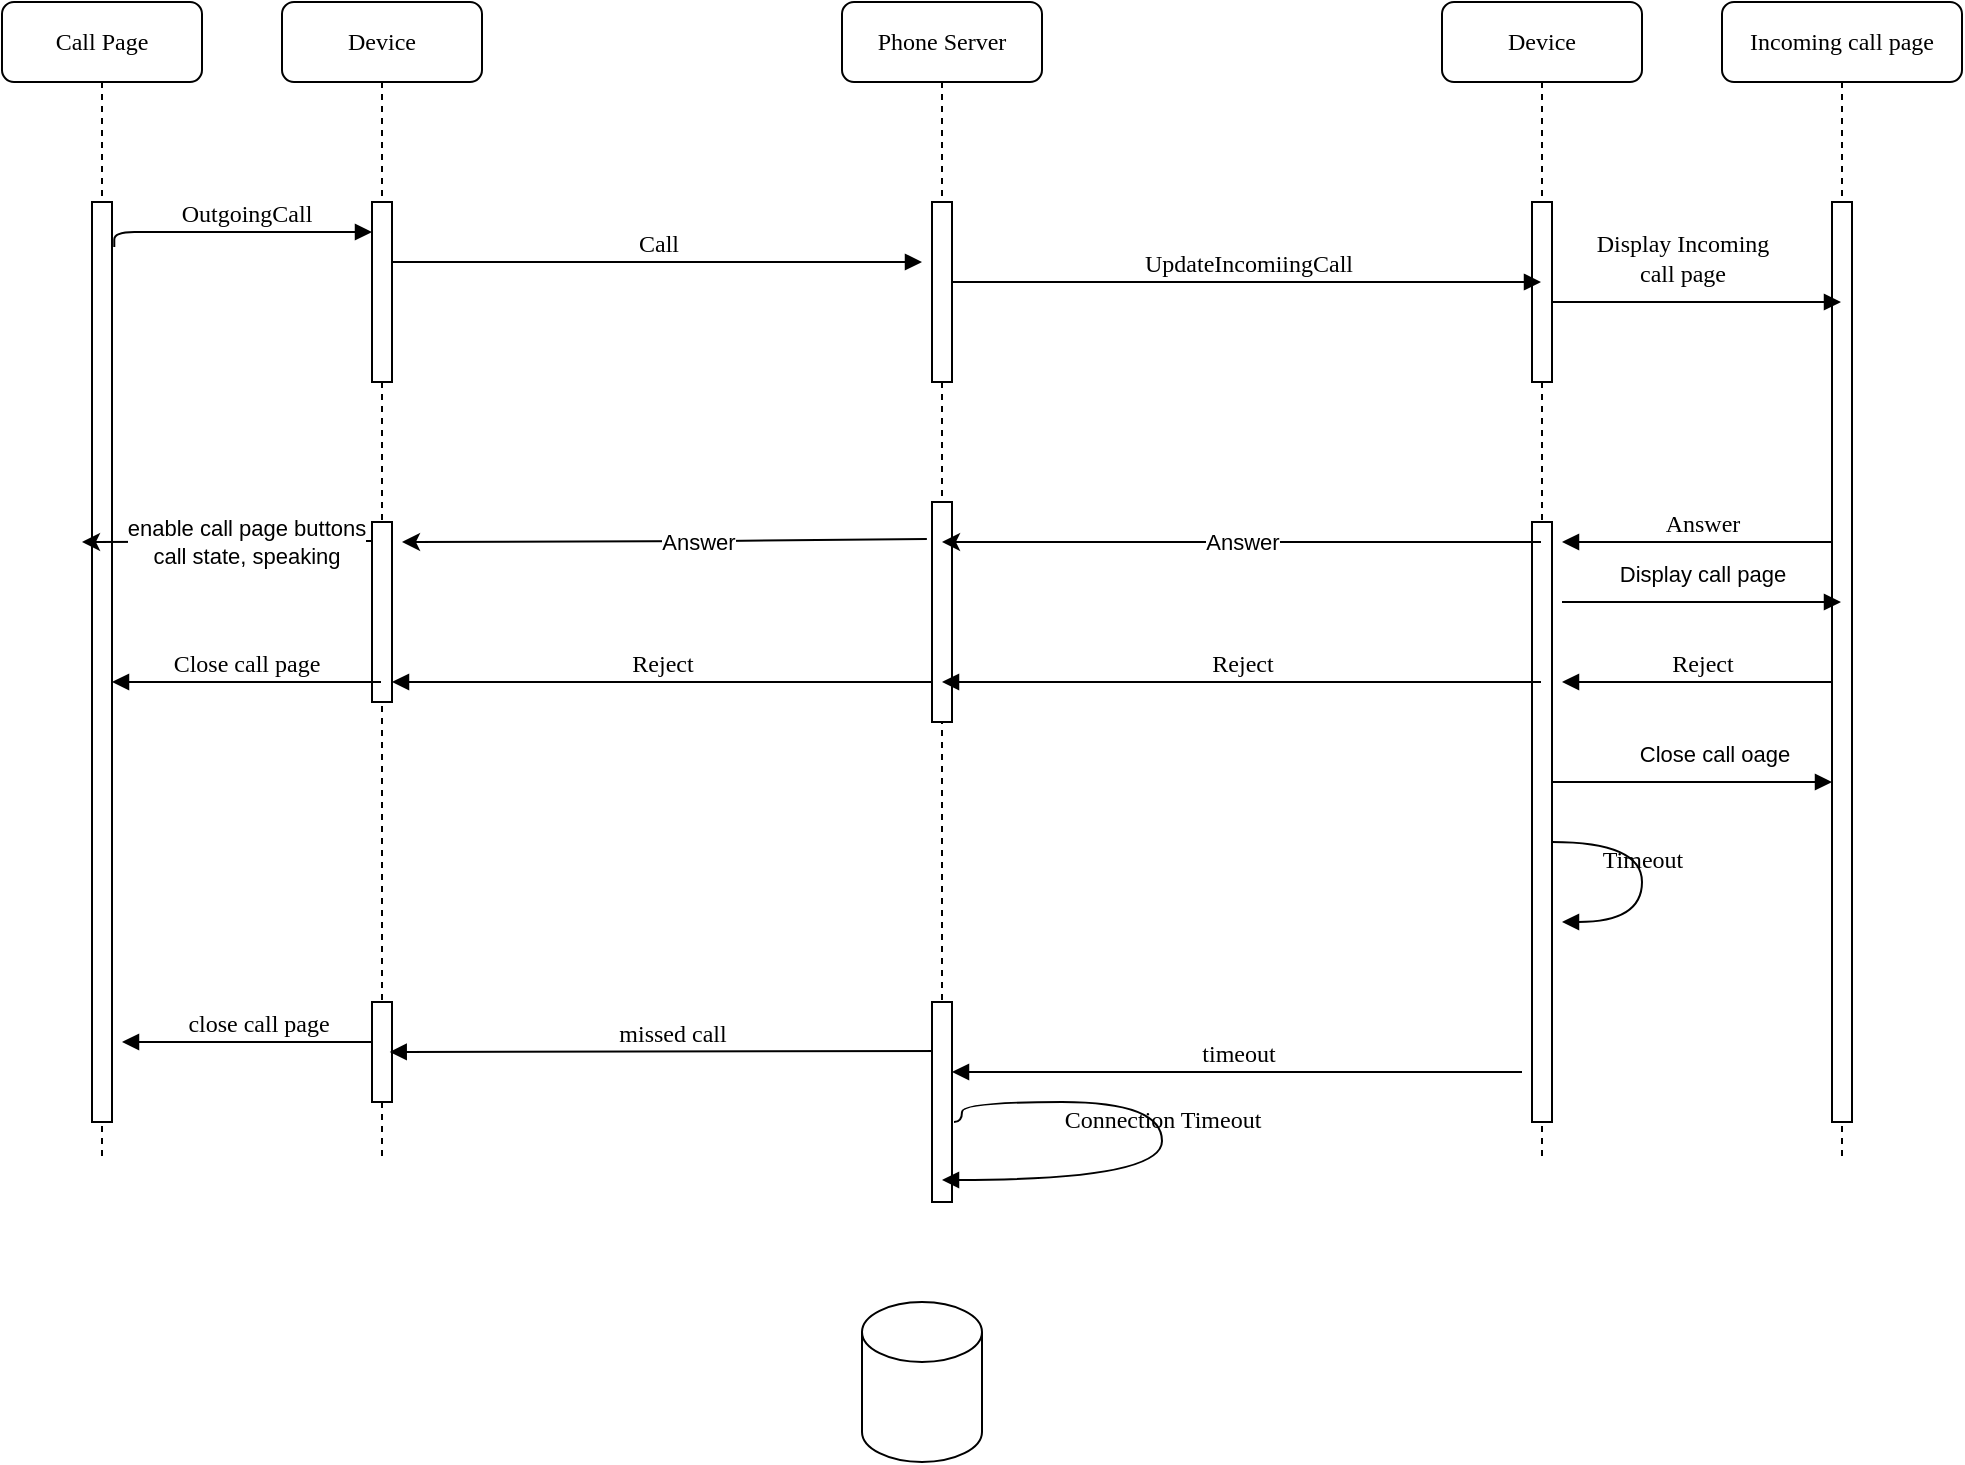 <mxfile version="20.5.3" type="device"><diagram name="Page-1" id="13e1069c-82ec-6db2-03f1-153e76fe0fe0"><mxGraphModel dx="868" dy="450" grid="1" gridSize="10" guides="1" tooltips="1" connect="1" arrows="1" fold="1" page="1" pageScale="1" pageWidth="1100" pageHeight="850" background="none" math="0" shadow="0"><root><mxCell id="0"/><mxCell id="1" parent="0"/><mxCell id="7baba1c4bc27f4b0-2" value="Device" style="shape=umlLifeline;perimeter=lifelinePerimeter;whiteSpace=wrap;html=1;container=1;collapsible=0;recursiveResize=0;outlineConnect=0;rounded=1;shadow=0;comic=0;labelBackgroundColor=none;strokeWidth=1;fontFamily=Verdana;fontSize=12;align=center;" parent="1" vertex="1"><mxGeometry x="240" y="80" width="100" height="580" as="geometry"/></mxCell><mxCell id="7baba1c4bc27f4b0-10" value="" style="html=1;points=[];perimeter=orthogonalPerimeter;rounded=0;shadow=0;comic=0;labelBackgroundColor=none;strokeWidth=1;fontFamily=Verdana;fontSize=12;align=center;" parent="7baba1c4bc27f4b0-2" vertex="1"><mxGeometry x="45" y="100" width="10" height="90" as="geometry"/></mxCell><mxCell id="cJ6CGed8uUO2Dxcb_wuW-14" value="close call page&lt;br&gt;" style="html=1;verticalAlign=bottom;endArrow=block;labelBackgroundColor=none;fontFamily=Verdana;fontSize=12;edgeStyle=elbowEdgeStyle;elbow=vertical;" parent="7baba1c4bc27f4b0-2" edge="1"><mxGeometry relative="1" as="geometry"><mxPoint x="55" y="520" as="sourcePoint"/><mxPoint x="-80" y="520" as="targetPoint"/><Array as="points"><mxPoint x="-70" y="520"/></Array></mxGeometry></mxCell><mxCell id="cJ6CGed8uUO2Dxcb_wuW-18" value="" style="html=1;points=[];perimeter=orthogonalPerimeter;rounded=0;shadow=0;comic=0;labelBackgroundColor=none;strokeWidth=1;fontFamily=Verdana;fontSize=12;align=center;" parent="7baba1c4bc27f4b0-2" vertex="1"><mxGeometry x="45" y="260" width="10" height="90" as="geometry"/></mxCell><mxCell id="cJ6CGed8uUO2Dxcb_wuW-20" value="" style="html=1;points=[];perimeter=orthogonalPerimeter;rounded=0;shadow=0;comic=0;labelBackgroundColor=none;strokeWidth=1;fontFamily=Verdana;fontSize=12;align=center;" parent="7baba1c4bc27f4b0-2" vertex="1"><mxGeometry x="45" y="500" width="10" height="50" as="geometry"/></mxCell><mxCell id="cJ6CGed8uUO2Dxcb_wuW-13" value="missed call" style="html=1;verticalAlign=bottom;endArrow=block;labelBackgroundColor=none;fontFamily=Verdana;fontSize=12;edgeStyle=elbowEdgeStyle;elbow=vertical;entryX=0.886;entryY=0.511;entryDx=0;entryDy=0;entryPerimeter=0;" parent="7baba1c4bc27f4b0-2" target="cJ6CGed8uUO2Dxcb_wuW-20" edge="1"><mxGeometry relative="1" as="geometry"><mxPoint x="335" y="524.5" as="sourcePoint"/><mxPoint x="45" y="524.5" as="targetPoint"/></mxGeometry></mxCell><mxCell id="7baba1c4bc27f4b0-3" value="Phone Server" style="shape=umlLifeline;perimeter=lifelinePerimeter;whiteSpace=wrap;html=1;container=1;collapsible=0;recursiveResize=0;outlineConnect=0;rounded=1;shadow=0;comic=0;labelBackgroundColor=none;strokeWidth=1;fontFamily=Verdana;fontSize=12;align=center;" parent="1" vertex="1"><mxGeometry x="520" y="80" width="100" height="570" as="geometry"/></mxCell><mxCell id="7baba1c4bc27f4b0-13" value="" style="html=1;points=[];perimeter=orthogonalPerimeter;rounded=0;shadow=0;comic=0;labelBackgroundColor=none;strokeWidth=1;fontFamily=Verdana;fontSize=12;align=center;" parent="7baba1c4bc27f4b0-3" vertex="1"><mxGeometry x="45" y="100" width="10" height="90" as="geometry"/></mxCell><mxCell id="7baba1c4bc27f4b0-34" value="" style="html=1;points=[];perimeter=orthogonalPerimeter;rounded=0;shadow=0;comic=0;labelBackgroundColor=none;strokeWidth=1;fontFamily=Verdana;fontSize=12;align=center;" parent="7baba1c4bc27f4b0-3" vertex="1"><mxGeometry x="45" y="500" width="10" height="100" as="geometry"/></mxCell><mxCell id="7baba1c4bc27f4b0-36" value="Connection Timeout" style="html=1;verticalAlign=bottom;endArrow=block;labelBackgroundColor=none;fontFamily=Verdana;fontSize=12;elbow=vertical;edgeStyle=orthogonalEdgeStyle;curved=1;" parent="7baba1c4bc27f4b0-3" edge="1"><mxGeometry relative="1" as="geometry"><mxPoint x="56" y="560" as="sourcePoint"/><mxPoint x="50" y="589" as="targetPoint"/><Array as="points"><mxPoint x="56" y="560"/><mxPoint x="60" y="560"/><mxPoint x="60" y="550"/><mxPoint x="160" y="550"/><mxPoint x="160" y="589"/></Array></mxGeometry></mxCell><mxCell id="cJ6CGed8uUO2Dxcb_wuW-17" value="" style="html=1;points=[];perimeter=orthogonalPerimeter;rounded=0;shadow=0;comic=0;labelBackgroundColor=none;strokeWidth=1;fontFamily=Verdana;fontSize=12;align=center;" parent="7baba1c4bc27f4b0-3" vertex="1"><mxGeometry x="45" y="250" width="10" height="110" as="geometry"/></mxCell><mxCell id="cJ6CGed8uUO2Dxcb_wuW-11" value="Reject" style="html=1;verticalAlign=bottom;endArrow=block;labelBackgroundColor=none;fontFamily=Verdana;fontSize=12;edgeStyle=elbowEdgeStyle;elbow=vertical;" parent="7baba1c4bc27f4b0-3" edge="1"><mxGeometry relative="1" as="geometry"><mxPoint x="45" y="340" as="sourcePoint"/><mxPoint x="-225" y="340" as="targetPoint"/></mxGeometry></mxCell><mxCell id="7baba1c4bc27f4b0-6" value="Device" style="shape=umlLifeline;perimeter=lifelinePerimeter;whiteSpace=wrap;html=1;container=1;collapsible=0;recursiveResize=0;outlineConnect=0;rounded=1;shadow=0;comic=0;labelBackgroundColor=none;strokeWidth=1;fontFamily=Verdana;fontSize=12;align=center;" parent="1" vertex="1"><mxGeometry x="820" y="80" width="100" height="580" as="geometry"/></mxCell><mxCell id="7baba1c4bc27f4b0-16" value="" style="html=1;points=[];perimeter=orthogonalPerimeter;rounded=0;shadow=0;comic=0;labelBackgroundColor=none;strokeWidth=1;fontFamily=Verdana;fontSize=12;align=center;" parent="7baba1c4bc27f4b0-6" vertex="1"><mxGeometry x="45" y="100" width="10" height="90" as="geometry"/></mxCell><mxCell id="Uqc0bwWuUHPe-SrU2lPR-4" value="Answer" style="html=1;verticalAlign=bottom;endArrow=block;labelBackgroundColor=none;fontFamily=Verdana;fontSize=12;edgeStyle=elbowEdgeStyle;elbow=vertical;" parent="7baba1c4bc27f4b0-6" source="7baba1c4bc27f4b0-7" edge="1"><mxGeometry relative="1" as="geometry"><mxPoint x="190" y="260" as="sourcePoint"/><mxPoint x="60" y="270" as="targetPoint"/><Array as="points"><mxPoint x="120" y="270"/></Array></mxGeometry></mxCell><mxCell id="Uqc0bwWuUHPe-SrU2lPR-10" value="" style="html=1;points=[];perimeter=orthogonalPerimeter;rounded=0;shadow=0;comic=0;labelBackgroundColor=none;strokeWidth=1;fontFamily=Verdana;fontSize=12;align=center;" parent="7baba1c4bc27f4b0-6" vertex="1"><mxGeometry x="45" y="260" width="10" height="300" as="geometry"/></mxCell><mxCell id="Uqc0bwWuUHPe-SrU2lPR-6" value="Reject" style="html=1;verticalAlign=bottom;endArrow=block;labelBackgroundColor=none;fontFamily=Verdana;fontSize=12;edgeStyle=elbowEdgeStyle;elbow=vertical;" parent="7baba1c4bc27f4b0-6" source="7baba1c4bc27f4b0-7" edge="1"><mxGeometry relative="1" as="geometry"><mxPoint x="190" y="340" as="sourcePoint"/><mxPoint x="60" y="340" as="targetPoint"/><Array as="points"><mxPoint x="60" y="340"/></Array></mxGeometry></mxCell><mxCell id="7baba1c4bc27f4b0-7" value="Incoming call page" style="shape=umlLifeline;perimeter=lifelinePerimeter;whiteSpace=wrap;html=1;container=1;collapsible=0;recursiveResize=0;outlineConnect=0;rounded=1;shadow=0;comic=0;labelBackgroundColor=none;strokeWidth=1;fontFamily=Verdana;fontSize=12;align=center;" parent="1" vertex="1"><mxGeometry x="960" y="80" width="120" height="580" as="geometry"/></mxCell><mxCell id="cJ6CGed8uUO2Dxcb_wuW-19" value="" style="html=1;points=[];perimeter=orthogonalPerimeter;rounded=0;shadow=0;comic=0;labelBackgroundColor=none;strokeWidth=1;fontFamily=Verdana;fontSize=12;align=center;" parent="7baba1c4bc27f4b0-7" vertex="1"><mxGeometry x="55" y="100" width="10" height="460" as="geometry"/></mxCell><mxCell id="cJ6CGed8uUO2Dxcb_wuW-23" value="&lt;span style=&quot;font-family: Helvetica; font-size: 11px; background-color: rgb(255, 255, 255);&quot;&gt;Close call oage&lt;br&gt;&lt;br&gt;&lt;/span&gt;" style="html=1;verticalAlign=bottom;endArrow=block;labelBackgroundColor=none;fontFamily=Verdana;fontSize=12;edgeStyle=elbowEdgeStyle;elbow=vertical;" parent="7baba1c4bc27f4b0-7" edge="1"><mxGeometry x="0.147" y="-10" relative="1" as="geometry"><mxPoint x="-84.5" y="390" as="sourcePoint"/><mxPoint x="55" y="390" as="targetPoint"/><Array as="points"><mxPoint x="-4.5" y="390"/></Array><mxPoint as="offset"/></mxGeometry></mxCell><mxCell id="7baba1c4bc27f4b0-8" value="Call Page" style="shape=umlLifeline;perimeter=lifelinePerimeter;whiteSpace=wrap;html=1;container=1;collapsible=0;recursiveResize=0;outlineConnect=0;rounded=1;shadow=0;comic=0;labelBackgroundColor=none;strokeWidth=1;fontFamily=Verdana;fontSize=12;align=center;" parent="1" vertex="1"><mxGeometry x="100" y="80" width="100" height="580" as="geometry"/></mxCell><mxCell id="7baba1c4bc27f4b0-9" value="" style="html=1;points=[];perimeter=orthogonalPerimeter;rounded=0;shadow=0;comic=0;labelBackgroundColor=none;strokeWidth=1;fontFamily=Verdana;fontSize=12;align=center;" parent="7baba1c4bc27f4b0-8" vertex="1"><mxGeometry x="45" y="100" width="10" height="460" as="geometry"/></mxCell><mxCell id="cJ6CGed8uUO2Dxcb_wuW-8" value="enable call page buttons&lt;br&gt;call state, speaking" style="endArrow=classic;html=1;rounded=0;" parent="7baba1c4bc27f4b0-8" edge="1"><mxGeometry x="-0.133" width="50" height="50" relative="1" as="geometry"><mxPoint x="185" y="269.5" as="sourcePoint"/><mxPoint x="40" y="270" as="targetPoint"/><Array as="points"/><mxPoint as="offset"/></mxGeometry></mxCell><mxCell id="7baba1c4bc27f4b0-17" value="UpdateIncomiingCall" style="html=1;verticalAlign=bottom;endArrow=block;labelBackgroundColor=none;fontFamily=Verdana;fontSize=12;edgeStyle=elbowEdgeStyle;elbow=vertical;" parent="1" source="7baba1c4bc27f4b0-13" target="7baba1c4bc27f4b0-6" edge="1"><mxGeometry relative="1" as="geometry"><mxPoint x="510" y="220" as="sourcePoint"/><Array as="points"><mxPoint x="580" y="220"/></Array></mxGeometry></mxCell><mxCell id="7baba1c4bc27f4b0-14" value="Call" style="html=1;verticalAlign=bottom;endArrow=block;labelBackgroundColor=none;fontFamily=Verdana;fontSize=12;edgeStyle=elbowEdgeStyle;elbow=vertical;" parent="1" source="7baba1c4bc27f4b0-10" edge="1"><mxGeometry relative="1" as="geometry"><mxPoint x="370" y="200" as="sourcePoint"/><mxPoint x="560" y="210" as="targetPoint"/><Array as="points"><mxPoint x="460" y="210"/><mxPoint x="460" y="200"/></Array></mxGeometry></mxCell><mxCell id="Uqc0bwWuUHPe-SrU2lPR-3" value="Display Incoming &lt;br&gt;call page" style="html=1;verticalAlign=bottom;endArrow=block;labelBackgroundColor=none;fontFamily=Verdana;fontSize=12;edgeStyle=elbowEdgeStyle;elbow=vertical;" parent="1" source="7baba1c4bc27f4b0-16" target="7baba1c4bc27f4b0-7" edge="1"><mxGeometry x="-0.1" y="5" relative="1" as="geometry"><mxPoint x="890" y="240" as="sourcePoint"/><mxPoint x="1150" y="249.5" as="targetPoint"/><Array as="points"><mxPoint x="890" y="230"/><mxPoint x="930" y="250"/><mxPoint x="950" y="250"/></Array><mxPoint as="offset"/></mxGeometry></mxCell><mxCell id="Uqc0bwWuUHPe-SrU2lPR-5" value="" style="shape=cylinder3;whiteSpace=wrap;html=1;boundedLbl=1;backgroundOutline=1;size=15;" parent="1" vertex="1"><mxGeometry x="530" y="730" width="60" height="80" as="geometry"/></mxCell><mxCell id="cJ6CGed8uUO2Dxcb_wuW-6" value="Answer&lt;br&gt;" style="endArrow=classic;html=1;rounded=0;" parent="1" source="7baba1c4bc27f4b0-6" target="7baba1c4bc27f4b0-3" edge="1"><mxGeometry width="50" height="50" relative="1" as="geometry"><mxPoint x="700" y="380" as="sourcePoint"/><mxPoint x="750" y="330" as="targetPoint"/><Array as="points"><mxPoint x="750" y="350"/></Array></mxGeometry></mxCell><mxCell id="cJ6CGed8uUO2Dxcb_wuW-7" value="Answer&lt;br&gt;" style="endArrow=classic;html=1;rounded=0;exitX=-0.257;exitY=0.168;exitDx=0;exitDy=0;exitPerimeter=0;" parent="1" source="cJ6CGed8uUO2Dxcb_wuW-17" edge="1"><mxGeometry x="-0.133" width="50" height="50" relative="1" as="geometry"><mxPoint x="580" y="349.5" as="sourcePoint"/><mxPoint x="300" y="350" as="targetPoint"/><Array as="points"><mxPoint x="460.5" y="349.5"/></Array><mxPoint as="offset"/></mxGeometry></mxCell><mxCell id="cJ6CGed8uUO2Dxcb_wuW-9" value="Reject" style="html=1;verticalAlign=bottom;endArrow=block;labelBackgroundColor=none;fontFamily=Verdana;fontSize=12;edgeStyle=elbowEdgeStyle;elbow=vertical;" parent="1" target="7baba1c4bc27f4b0-3" edge="1"><mxGeometry relative="1" as="geometry"><mxPoint x="869.5" y="420" as="sourcePoint"/><mxPoint x="720" y="420" as="targetPoint"/></mxGeometry></mxCell><mxCell id="cJ6CGed8uUO2Dxcb_wuW-12" value="Close call page&lt;br&gt;" style="html=1;verticalAlign=bottom;endArrow=block;labelBackgroundColor=none;fontFamily=Verdana;fontSize=12;edgeStyle=elbowEdgeStyle;elbow=vertical;" parent="1" source="7baba1c4bc27f4b0-2" target="7baba1c4bc27f4b0-9" edge="1"><mxGeometry relative="1" as="geometry"><mxPoint x="430" y="425" as="sourcePoint"/><mxPoint x="140" y="425" as="targetPoint"/><Array as="points"><mxPoint x="210" y="420"/></Array></mxGeometry></mxCell><mxCell id="cJ6CGed8uUO2Dxcb_wuW-15" value="timeout&lt;br&gt;" style="html=1;verticalAlign=bottom;endArrow=block;labelBackgroundColor=none;fontFamily=Verdana;fontSize=12;edgeStyle=elbowEdgeStyle;elbow=vertical;entryX=1;entryY=0.35;entryDx=0;entryDy=0;entryPerimeter=0;" parent="1" target="7baba1c4bc27f4b0-34" edge="1"><mxGeometry relative="1" as="geometry"><mxPoint x="860" y="615" as="sourcePoint"/><mxPoint x="570" y="480" as="targetPoint"/></mxGeometry></mxCell><mxCell id="cJ6CGed8uUO2Dxcb_wuW-22" value="&lt;span style=&quot;font-family: Helvetica; font-size: 11px; background-color: rgb(255, 255, 255);&quot;&gt;Display call page&lt;br&gt;&lt;br&gt;&lt;/span&gt;" style="html=1;verticalAlign=bottom;endArrow=block;labelBackgroundColor=none;fontFamily=Verdana;fontSize=12;edgeStyle=elbowEdgeStyle;elbow=vertical;" parent="1" target="7baba1c4bc27f4b0-7" edge="1"><mxGeometry x="0.004" y="-10" relative="1" as="geometry"><mxPoint x="880" y="380" as="sourcePoint"/><mxPoint x="890" y="360" as="targetPoint"/><Array as="points"><mxPoint x="960" y="380"/></Array><mxPoint as="offset"/></mxGeometry></mxCell><mxCell id="7baba1c4bc27f4b0-39" value="Timeout" style="html=1;verticalAlign=bottom;endArrow=block;labelBackgroundColor=none;fontFamily=Verdana;fontSize=12;elbow=vertical;edgeStyle=orthogonalEdgeStyle;curved=1;" parent="1" source="Uqc0bwWuUHPe-SrU2lPR-10" edge="1"><mxGeometry relative="1" as="geometry"><mxPoint x="865.313" y="500" as="sourcePoint"/><mxPoint x="880" y="540" as="targetPoint"/><Array as="points"><mxPoint x="920" y="500"/><mxPoint x="920" y="540"/></Array></mxGeometry></mxCell><mxCell id="7baba1c4bc27f4b0-11" value="OutgoingCall" style="html=1;verticalAlign=bottom;endArrow=block;labelBackgroundColor=none;fontFamily=Verdana;fontSize=12;edgeStyle=elbowEdgeStyle;elbow=vertical;exitX=1.114;exitY=0.049;exitDx=0;exitDy=0;exitPerimeter=0;" parent="1" source="7baba1c4bc27f4b0-9" target="7baba1c4bc27f4b0-10" edge="1"><mxGeometry x="0.071" relative="1" as="geometry"><mxPoint x="155" y="195" as="sourcePoint"/><mxPoint x="285" y="190" as="targetPoint"/><Array as="points"><mxPoint x="160" y="195"/></Array><mxPoint as="offset"/></mxGeometry></mxCell></root></mxGraphModel></diagram></mxfile>